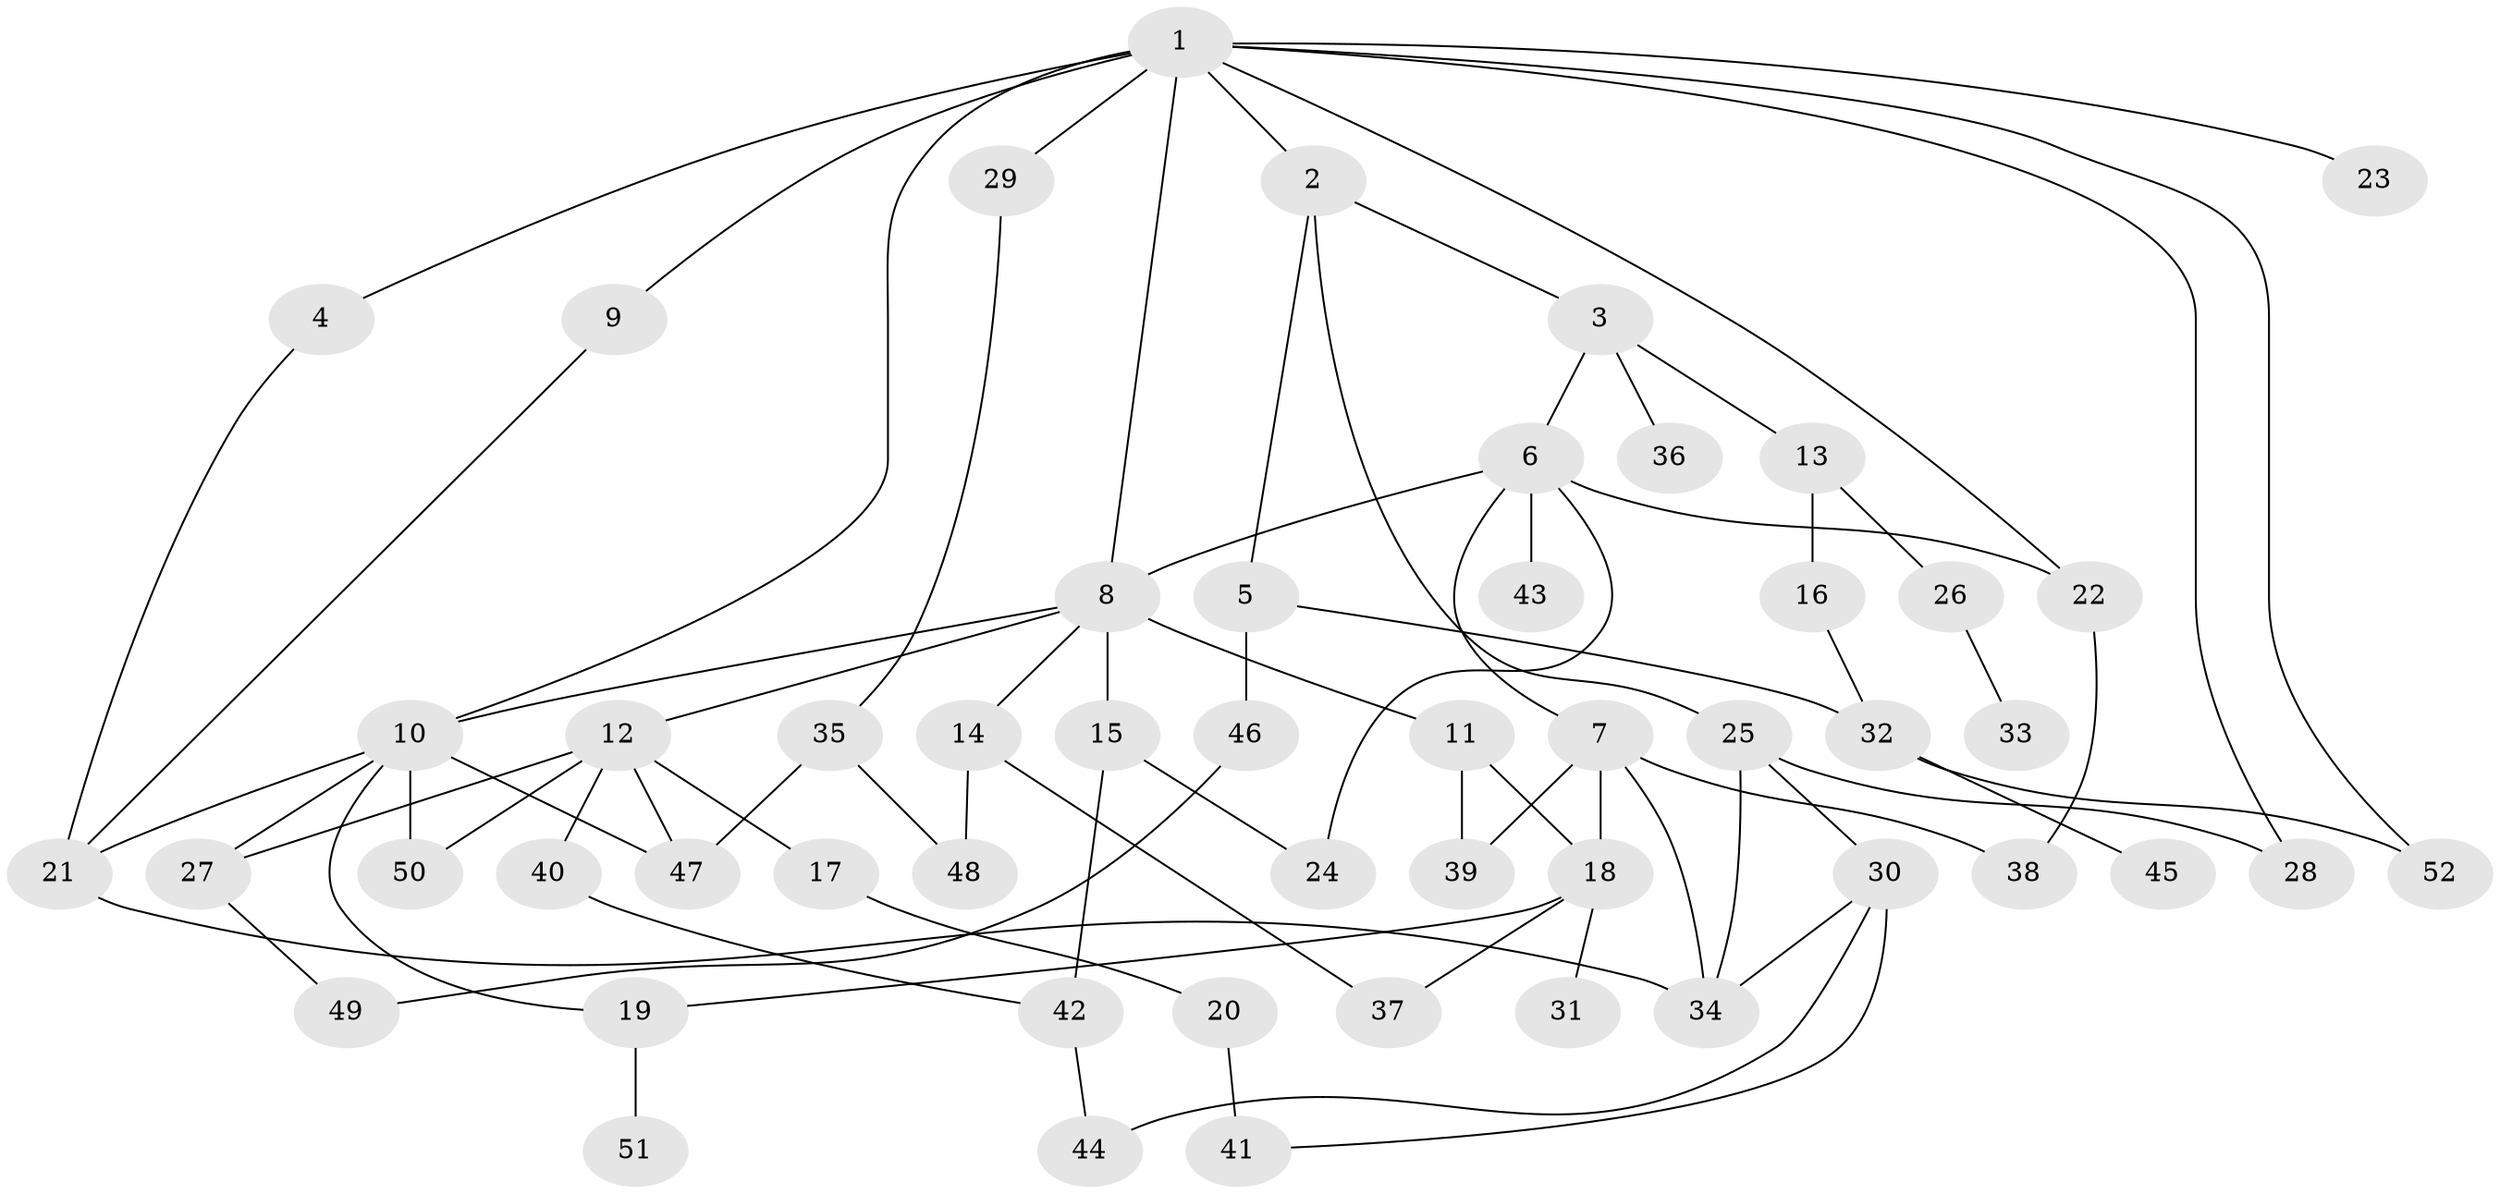 // coarse degree distribution, {14: 0.027777777777777776, 6: 0.1111111111111111, 3: 0.19444444444444445, 4: 0.1111111111111111, 5: 0.08333333333333333, 2: 0.3611111111111111, 1: 0.1111111111111111}
// Generated by graph-tools (version 1.1) at 2025/23/03/03/25 07:23:31]
// undirected, 52 vertices, 77 edges
graph export_dot {
graph [start="1"]
  node [color=gray90,style=filled];
  1;
  2;
  3;
  4;
  5;
  6;
  7;
  8;
  9;
  10;
  11;
  12;
  13;
  14;
  15;
  16;
  17;
  18;
  19;
  20;
  21;
  22;
  23;
  24;
  25;
  26;
  27;
  28;
  29;
  30;
  31;
  32;
  33;
  34;
  35;
  36;
  37;
  38;
  39;
  40;
  41;
  42;
  43;
  44;
  45;
  46;
  47;
  48;
  49;
  50;
  51;
  52;
  1 -- 2;
  1 -- 4;
  1 -- 9;
  1 -- 22;
  1 -- 23;
  1 -- 28;
  1 -- 29;
  1 -- 10;
  1 -- 52;
  1 -- 8;
  2 -- 3;
  2 -- 5;
  2 -- 25;
  3 -- 6;
  3 -- 13;
  3 -- 36;
  4 -- 21;
  5 -- 32;
  5 -- 46;
  6 -- 7;
  6 -- 8;
  6 -- 43;
  6 -- 24;
  6 -- 22;
  7 -- 18;
  7 -- 38;
  7 -- 39;
  7 -- 34;
  8 -- 10;
  8 -- 11;
  8 -- 12;
  8 -- 14;
  8 -- 15;
  9 -- 21;
  10 -- 21;
  10 -- 50;
  10 -- 19;
  10 -- 27;
  10 -- 47;
  11 -- 39;
  11 -- 18;
  12 -- 17;
  12 -- 27;
  12 -- 40;
  12 -- 50;
  12 -- 47;
  13 -- 16;
  13 -- 26;
  14 -- 48;
  14 -- 37;
  15 -- 24;
  15 -- 42;
  16 -- 32;
  17 -- 20;
  18 -- 19;
  18 -- 31;
  18 -- 37;
  19 -- 51;
  20 -- 41;
  21 -- 34;
  22 -- 38;
  25 -- 30;
  25 -- 28;
  25 -- 34;
  26 -- 33;
  27 -- 49;
  29 -- 35;
  30 -- 34;
  30 -- 41;
  30 -- 44;
  32 -- 45;
  32 -- 52;
  35 -- 47;
  35 -- 48;
  40 -- 42;
  42 -- 44;
  46 -- 49;
}
